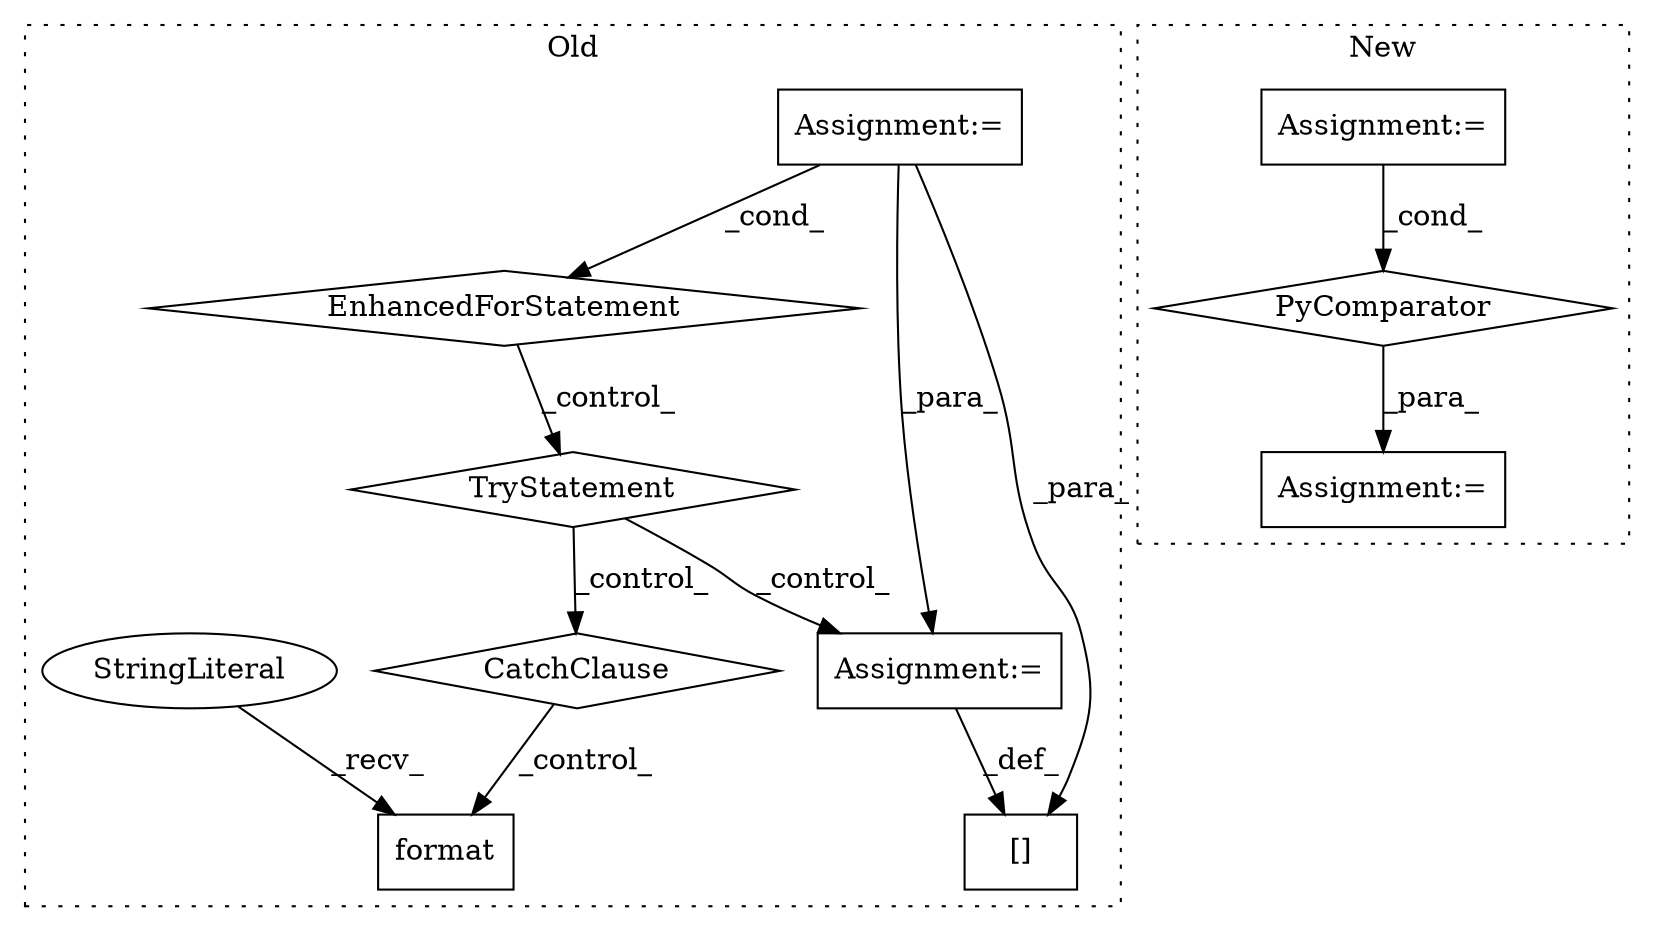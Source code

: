 digraph G {
subgraph cluster0 {
1 [label="CatchClause" a="12" s="6999,7037" l="15,2" shape="diamond"];
3 [label="TryStatement" a="54" s="6843" l="4" shape="diamond"];
4 [label="Assignment:=" a="7" s="6499,6586" l="57,2" shape="box"];
5 [label="EnhancedForStatement" a="70" s="6499,6586" l="57,2" shape="diamond"];
6 [label="format" a="32" s="7349,7383" l="7,1" shape="box"];
7 [label="StringLiteral" a="45" s="7064" l="284" shape="ellipse"];
10 [label="Assignment:=" a="7" s="6982" l="1" shape="box"];
11 [label="[]" a="2" s="6859,6980" l="33,2" shape="box"];
label = "Old";
style="dotted";
}
subgraph cluster1 {
2 [label="PyComparator" a="113" s="7198" l="51" shape="diamond"];
8 [label="Assignment:=" a="7" s="7198" l="51" shape="box"];
9 [label="Assignment:=" a="7" s="7600" l="1" shape="box"];
label = "New";
style="dotted";
}
1 -> 6 [label="_control_"];
2 -> 9 [label="_para_"];
3 -> 1 [label="_control_"];
3 -> 10 [label="_control_"];
4 -> 10 [label="_para_"];
4 -> 5 [label="_cond_"];
4 -> 11 [label="_para_"];
5 -> 3 [label="_control_"];
7 -> 6 [label="_recv_"];
8 -> 2 [label="_cond_"];
10 -> 11 [label="_def_"];
}